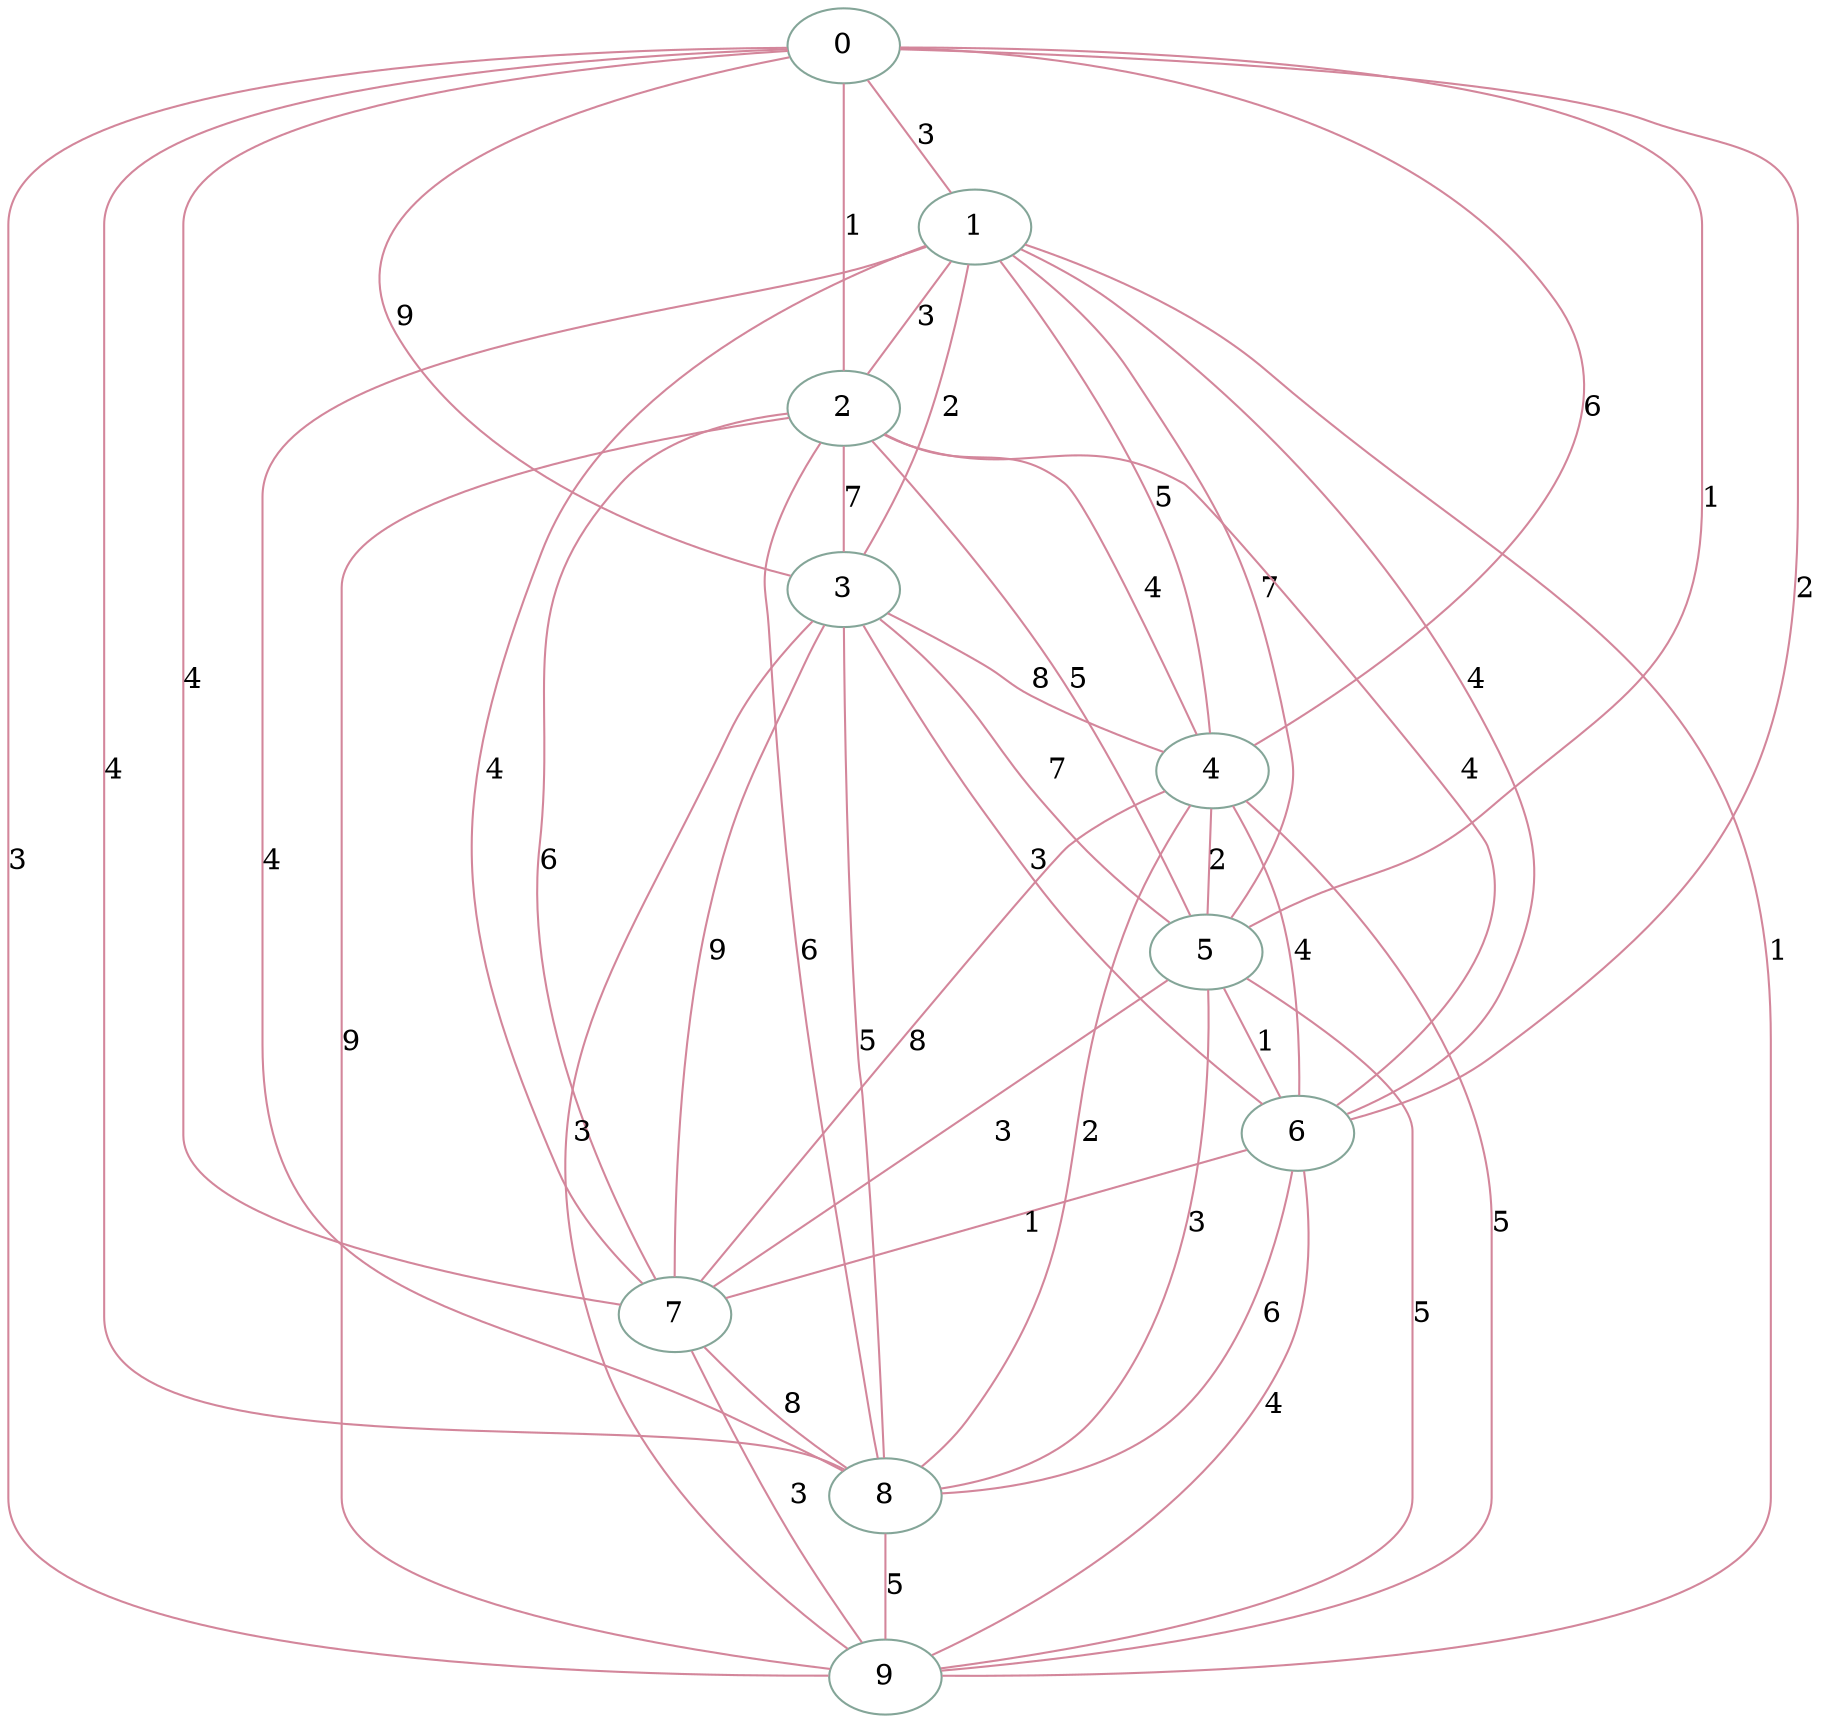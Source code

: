 graph  {
	
	n1[color="#84a598",label="0"];
	n2[color="#84a598",label="1"];
	n3[color="#84a598",label="2"];
	n4[color="#84a598",label="3"];
	n5[color="#84a598",label="4"];
	n6[color="#84a598",label="5"];
	n7[color="#84a598",label="6"];
	n8[color="#84a598",label="7"];
	n9[color="#84a598",label="8"];
	n10[color="#84a598",label="9"];
	n1--n2[color="#d3869b",label="3"];
	n1--n3[color="#d3869b",label="1"];
	n1--n4[color="#d3869b",label="9"];
	n1--n5[color="#d3869b",label="6"];
	n1--n6[color="#d3869b",label="1"];
	n1--n7[color="#d3869b",label="2"];
	n1--n8[color="#d3869b",label="4"];
	n1--n9[color="#d3869b",label="4"];
	n1--n10[color="#d3869b",label="3"];
	n2--n3[color="#d3869b",label="3"];
	n2--n4[color="#d3869b",label="2"];
	n2--n5[color="#d3869b",label="5"];
	n2--n6[color="#d3869b",label="7"];
	n2--n7[color="#d3869b",label="4"];
	n2--n8[color="#d3869b",label="4"];
	n2--n9[color="#d3869b",label="4"];
	n2--n10[color="#d3869b",label="1"];
	n3--n4[color="#d3869b",label="7"];
	n3--n5[color="#d3869b",label="4"];
	n3--n6[color="#d3869b",label="5"];
	n3--n7[color="#d3869b",label="4"];
	n3--n8[color="#d3869b",label="6"];
	n3--n9[color="#d3869b",label="6"];
	n3--n10[color="#d3869b",label="9"];
	n4--n5[color="#d3869b",label="8"];
	n4--n6[color="#d3869b",label="7"];
	n4--n7[color="#d3869b",label="3"];
	n4--n8[color="#d3869b",label="9"];
	n4--n9[color="#d3869b",label="5"];
	n4--n10[color="#d3869b",label="3"];
	n5--n6[color="#d3869b",label="2"];
	n5--n7[color="#d3869b",label="4"];
	n5--n8[color="#d3869b",label="8"];
	n5--n9[color="#d3869b",label="2"];
	n5--n10[color="#d3869b",label="5"];
	n6--n7[color="#d3869b",label="1"];
	n6--n8[color="#d3869b",label="3"];
	n6--n9[color="#d3869b",label="3"];
	n6--n10[color="#d3869b",label="5"];
	n7--n8[color="#d3869b",label="1"];
	n7--n9[color="#d3869b",label="6"];
	n7--n10[color="#d3869b",label="4"];
	n8--n9[color="#d3869b",label="8"];
	n8--n10[color="#d3869b",label="3"];
	n9--n10[color="#d3869b",label="5"];
	
}

